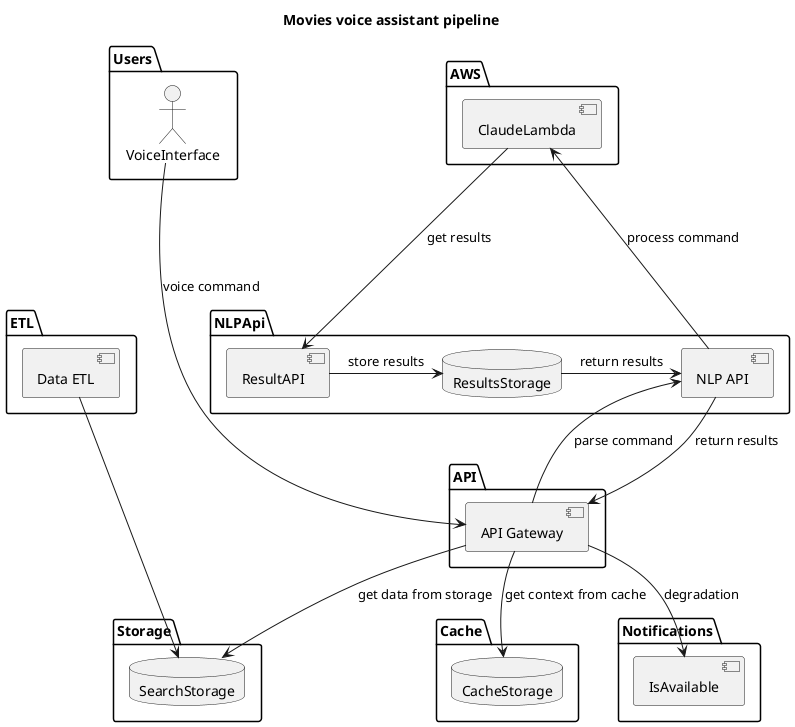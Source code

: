 @startuml

title
<b>Movies voice assistant pipeline</b>
end title

package Users {
    actor VoiceInterface

}

package ETL {
    [Data ETL]
}

package API {
    [API Gateway]
}

package Storage {
   database SearchStorage
}

package Cache {
    database CacheStorage
}

package  Notifications {
    [IsAvailable]
}

package NLPApi {
    [NLP API]
    [ResultAPI]
    database ResultsStorage
}

package AWS {
    [ClaudeLambda]
}

VoiceInterface --down--> [API Gateway] : voice command
[API Gateway] -up-> [NLP API] : parse command
[NLP API] --up-> [ClaudeLambda] : process command
[ClaudeLambda] --down-> [ResultAPI] : get results
[ResultAPI] -right-> ResultsStorage : store results

ResultsStorage -right-> [NLP API] : return results
[NLP API] --> [API Gateway] : return results
[API Gateway] -down-> CacheStorage : get context from cache

[API Gateway] -down-> SearchStorage : get data from storage

[Data ETL]  --down-> SearchStorage

[API Gateway] --> [IsAvailable] : degradation

@enduml